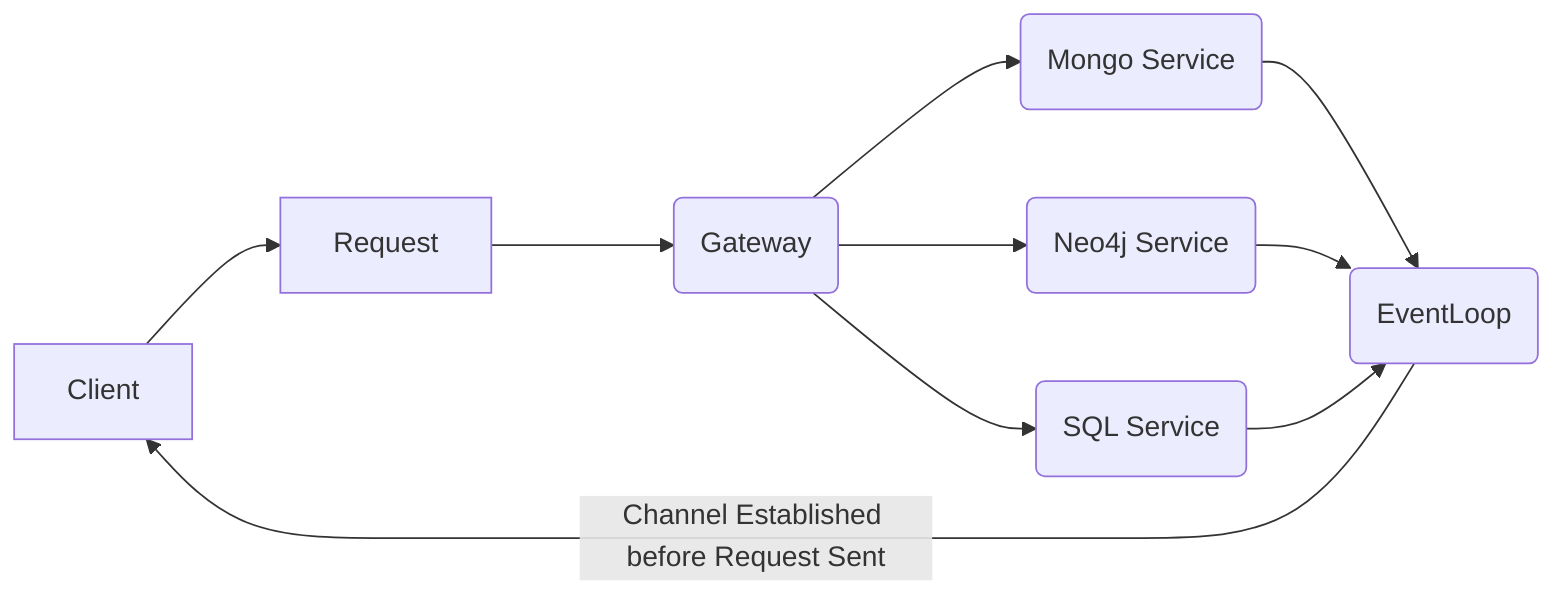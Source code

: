 graph LR
Client-->Request
Request-->G(Gateway)
G-->M(Mongo Service)
G-->N(Neo4j Service)
G-->S(SQL Service)
M-->E(EventLoop)
N-->E
S-->E
E--Channel Established before Request Sent-->Client